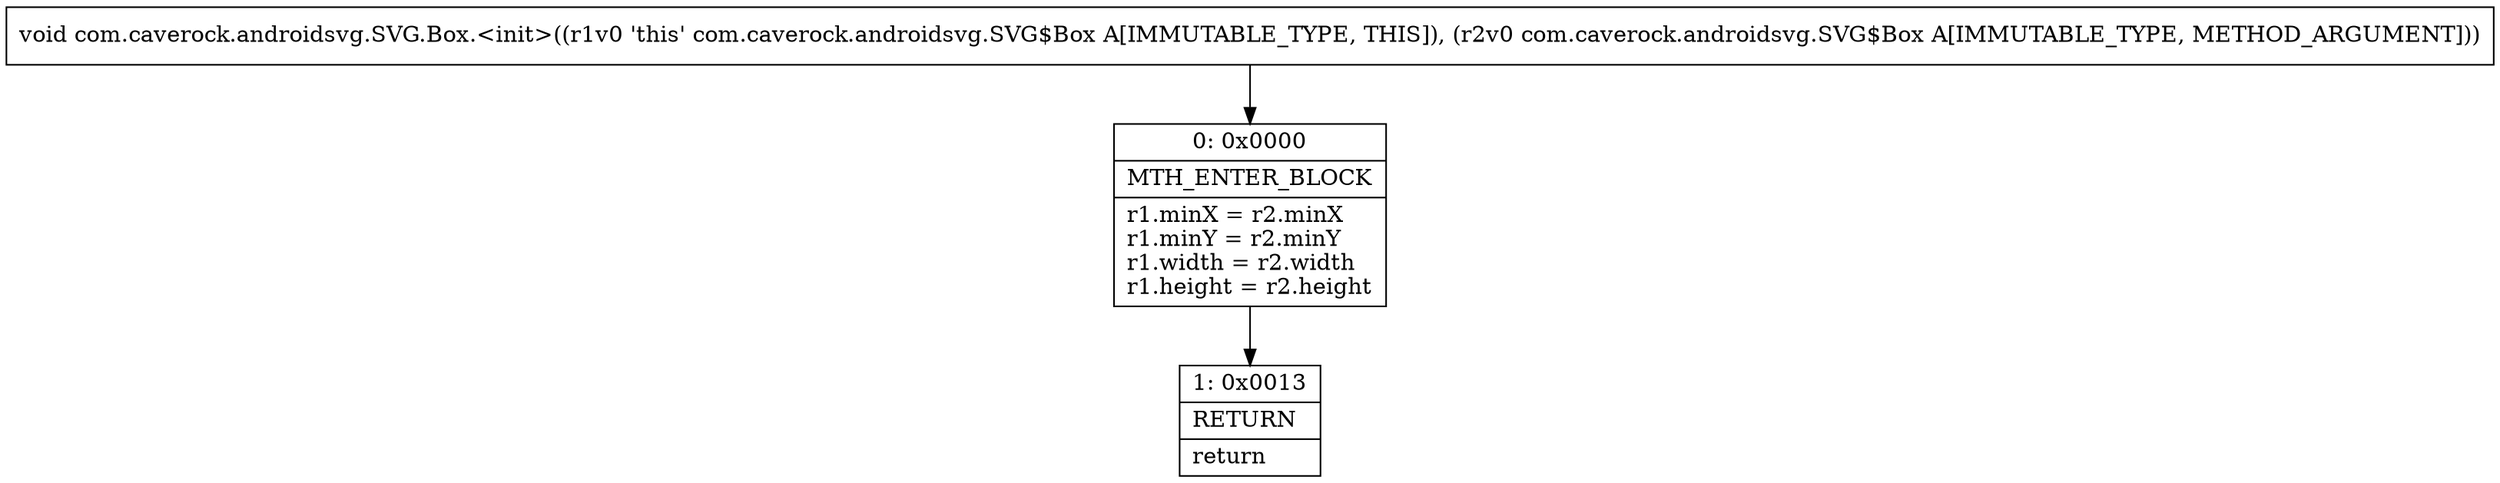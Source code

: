 digraph "CFG forcom.caverock.androidsvg.SVG.Box.\<init\>(Lcom\/caverock\/androidsvg\/SVG$Box;)V" {
Node_0 [shape=record,label="{0\:\ 0x0000|MTH_ENTER_BLOCK\l|r1.minX = r2.minX\lr1.minY = r2.minY\lr1.width = r2.width\lr1.height = r2.height\l}"];
Node_1 [shape=record,label="{1\:\ 0x0013|RETURN\l|return\l}"];
MethodNode[shape=record,label="{void com.caverock.androidsvg.SVG.Box.\<init\>((r1v0 'this' com.caverock.androidsvg.SVG$Box A[IMMUTABLE_TYPE, THIS]), (r2v0 com.caverock.androidsvg.SVG$Box A[IMMUTABLE_TYPE, METHOD_ARGUMENT])) }"];
MethodNode -> Node_0;
Node_0 -> Node_1;
}

